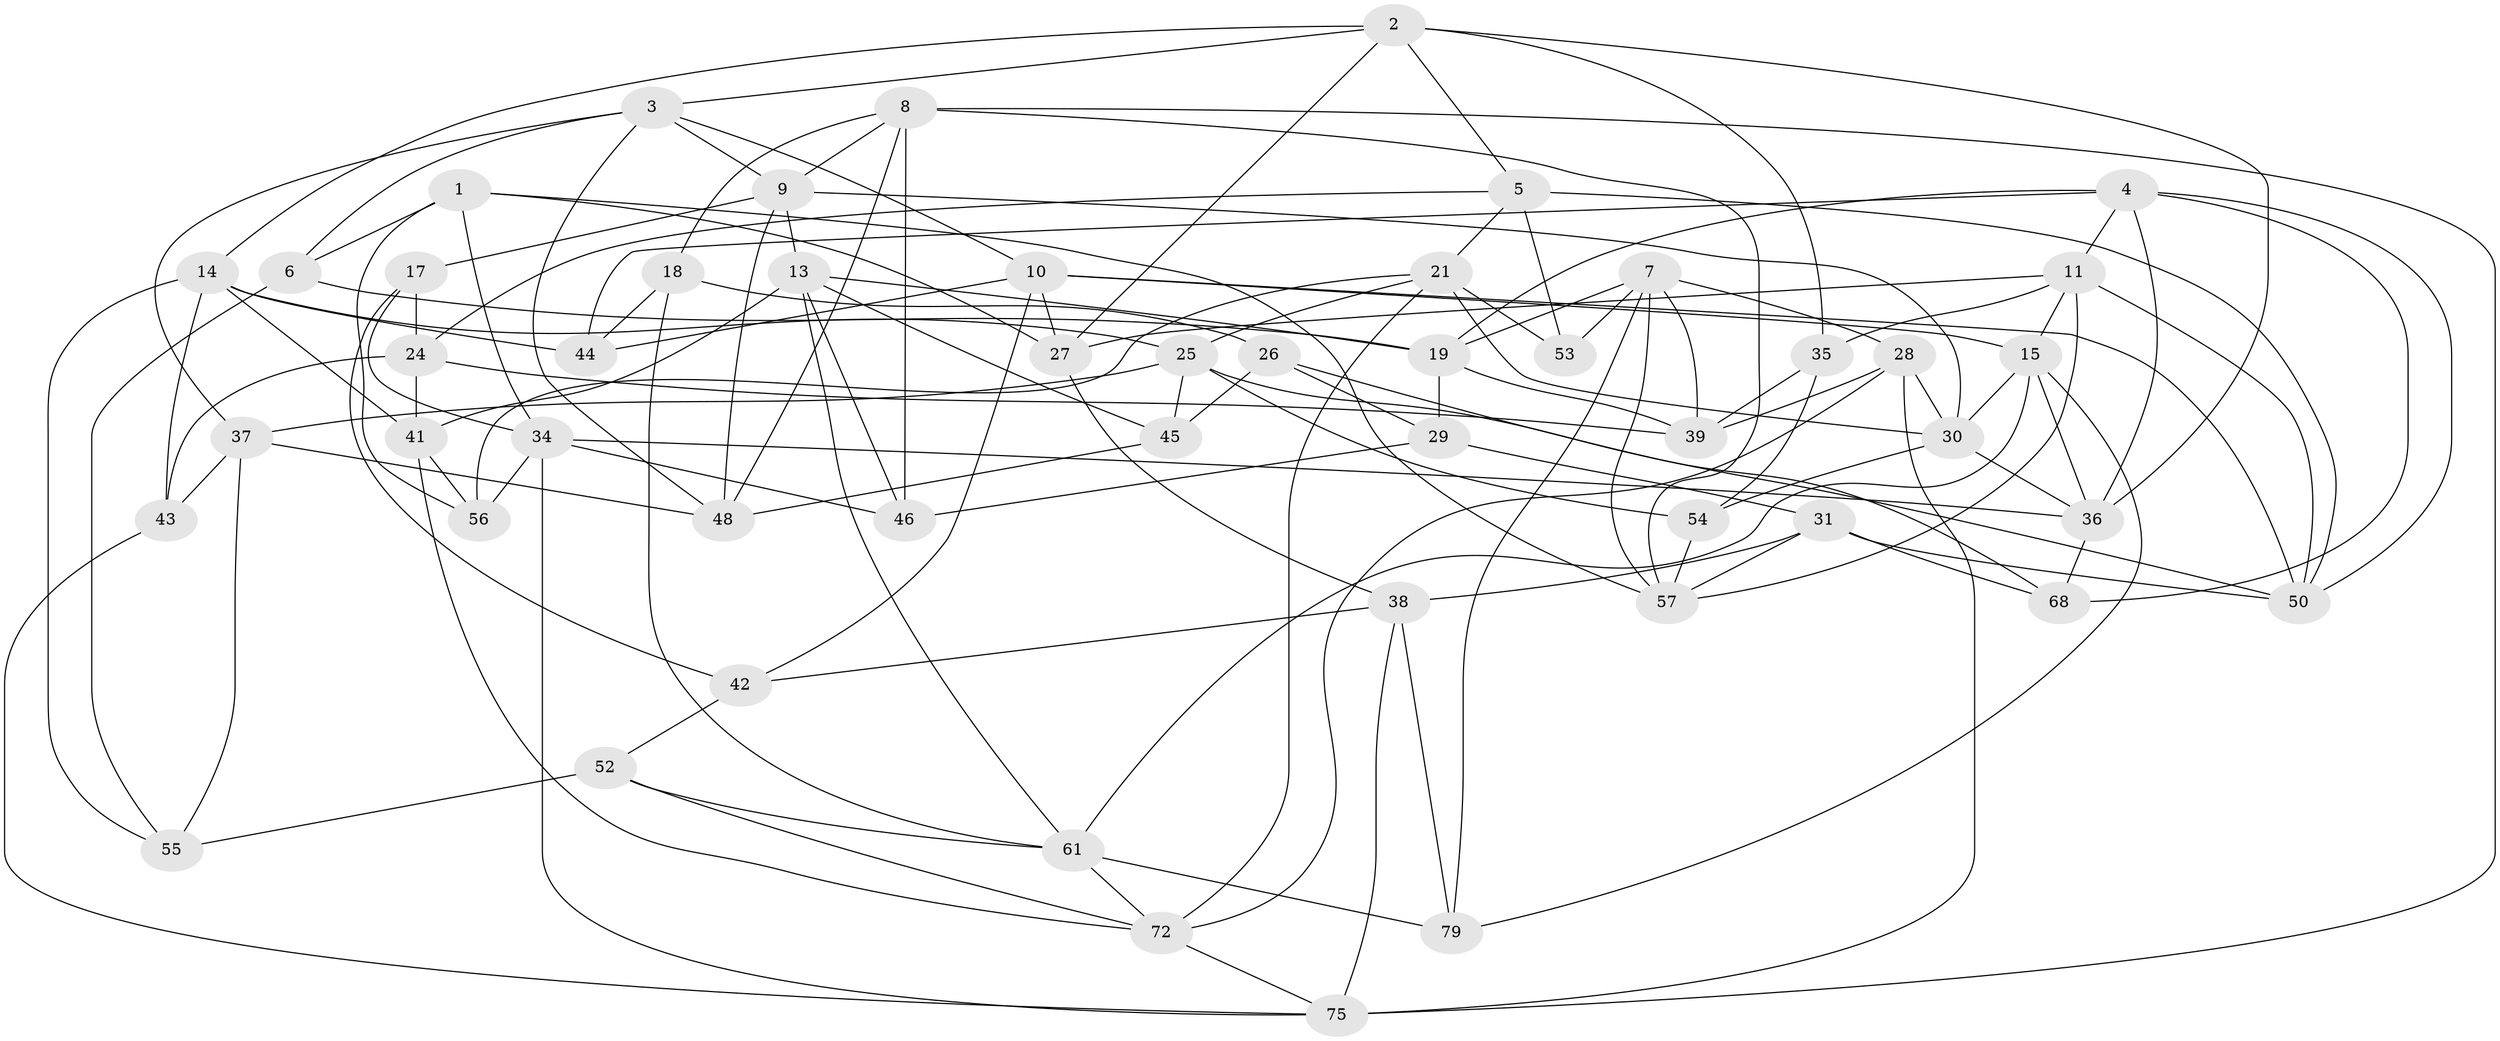 // Generated by graph-tools (version 1.1) at 2025/52/02/27/25 19:52:32]
// undirected, 51 vertices, 129 edges
graph export_dot {
graph [start="1"]
  node [color=gray90,style=filled];
  1 [super="+59"];
  2 [super="+58"];
  3 [super="+12"];
  4 [super="+23"];
  5 [super="+40"];
  6;
  7 [super="+69"];
  8 [super="+16"];
  9 [super="+81"];
  10 [super="+47"];
  11 [super="+20"];
  13 [super="+66"];
  14 [super="+80"];
  15 [super="+76"];
  17;
  18;
  19 [super="+51"];
  21 [super="+22"];
  24 [super="+84"];
  25 [super="+63"];
  26;
  27 [super="+33"];
  28 [super="+32"];
  29;
  30 [super="+78"];
  31 [super="+60"];
  34 [super="+49"];
  35;
  36 [super="+77"];
  37 [super="+70"];
  38 [super="+83"];
  39 [super="+71"];
  41 [super="+62"];
  42;
  43;
  44;
  45;
  46;
  48 [super="+74"];
  50 [super="+67"];
  52;
  53;
  54;
  55;
  56;
  57 [super="+65"];
  61 [super="+64"];
  68;
  72 [super="+73"];
  75 [super="+82"];
  79;
  1 -- 6;
  1 -- 34;
  1 -- 56;
  1 -- 57;
  1 -- 27 [weight=2];
  2 -- 5;
  2 -- 14;
  2 -- 35;
  2 -- 3;
  2 -- 36;
  2 -- 27;
  3 -- 6;
  3 -- 9;
  3 -- 48;
  3 -- 10;
  3 -- 37;
  4 -- 44;
  4 -- 50;
  4 -- 11;
  4 -- 68;
  4 -- 19;
  4 -- 36;
  5 -- 21;
  5 -- 53 [weight=2];
  5 -- 50;
  5 -- 24;
  6 -- 55;
  6 -- 19;
  7 -- 28;
  7 -- 19;
  7 -- 57;
  7 -- 53;
  7 -- 79;
  7 -- 39;
  8 -- 18;
  8 -- 46;
  8 -- 75;
  8 -- 57;
  8 -- 48;
  8 -- 9;
  9 -- 30;
  9 -- 13;
  9 -- 48;
  9 -- 17;
  10 -- 42;
  10 -- 27;
  10 -- 50;
  10 -- 44;
  10 -- 15;
  11 -- 35;
  11 -- 57;
  11 -- 27;
  11 -- 50;
  11 -- 15;
  13 -- 45;
  13 -- 46;
  13 -- 61;
  13 -- 19;
  13 -- 41;
  14 -- 55;
  14 -- 25;
  14 -- 43;
  14 -- 44;
  14 -- 41;
  15 -- 61;
  15 -- 79;
  15 -- 36;
  15 -- 30;
  17 -- 42;
  17 -- 24;
  17 -- 34;
  18 -- 61;
  18 -- 26;
  18 -- 44;
  19 -- 29;
  19 -- 39;
  21 -- 53;
  21 -- 30;
  21 -- 56;
  21 -- 25;
  21 -- 72;
  24 -- 41 [weight=2];
  24 -- 39;
  24 -- 43;
  25 -- 54;
  25 -- 45;
  25 -- 50;
  25 -- 37;
  26 -- 45;
  26 -- 29;
  26 -- 68;
  27 -- 38;
  28 -- 39 [weight=2];
  28 -- 72;
  28 -- 75;
  28 -- 30;
  29 -- 46;
  29 -- 31;
  30 -- 36;
  30 -- 54;
  31 -- 38 [weight=2];
  31 -- 50;
  31 -- 57;
  31 -- 68;
  34 -- 46;
  34 -- 75;
  34 -- 56;
  34 -- 36;
  35 -- 54;
  35 -- 39;
  36 -- 68;
  37 -- 48 [weight=2];
  37 -- 43;
  37 -- 55;
  38 -- 79;
  38 -- 75;
  38 -- 42;
  41 -- 72;
  41 -- 56;
  42 -- 52;
  43 -- 75;
  45 -- 48;
  52 -- 72;
  52 -- 55;
  52 -- 61;
  54 -- 57;
  61 -- 79;
  61 -- 72;
  72 -- 75;
}
